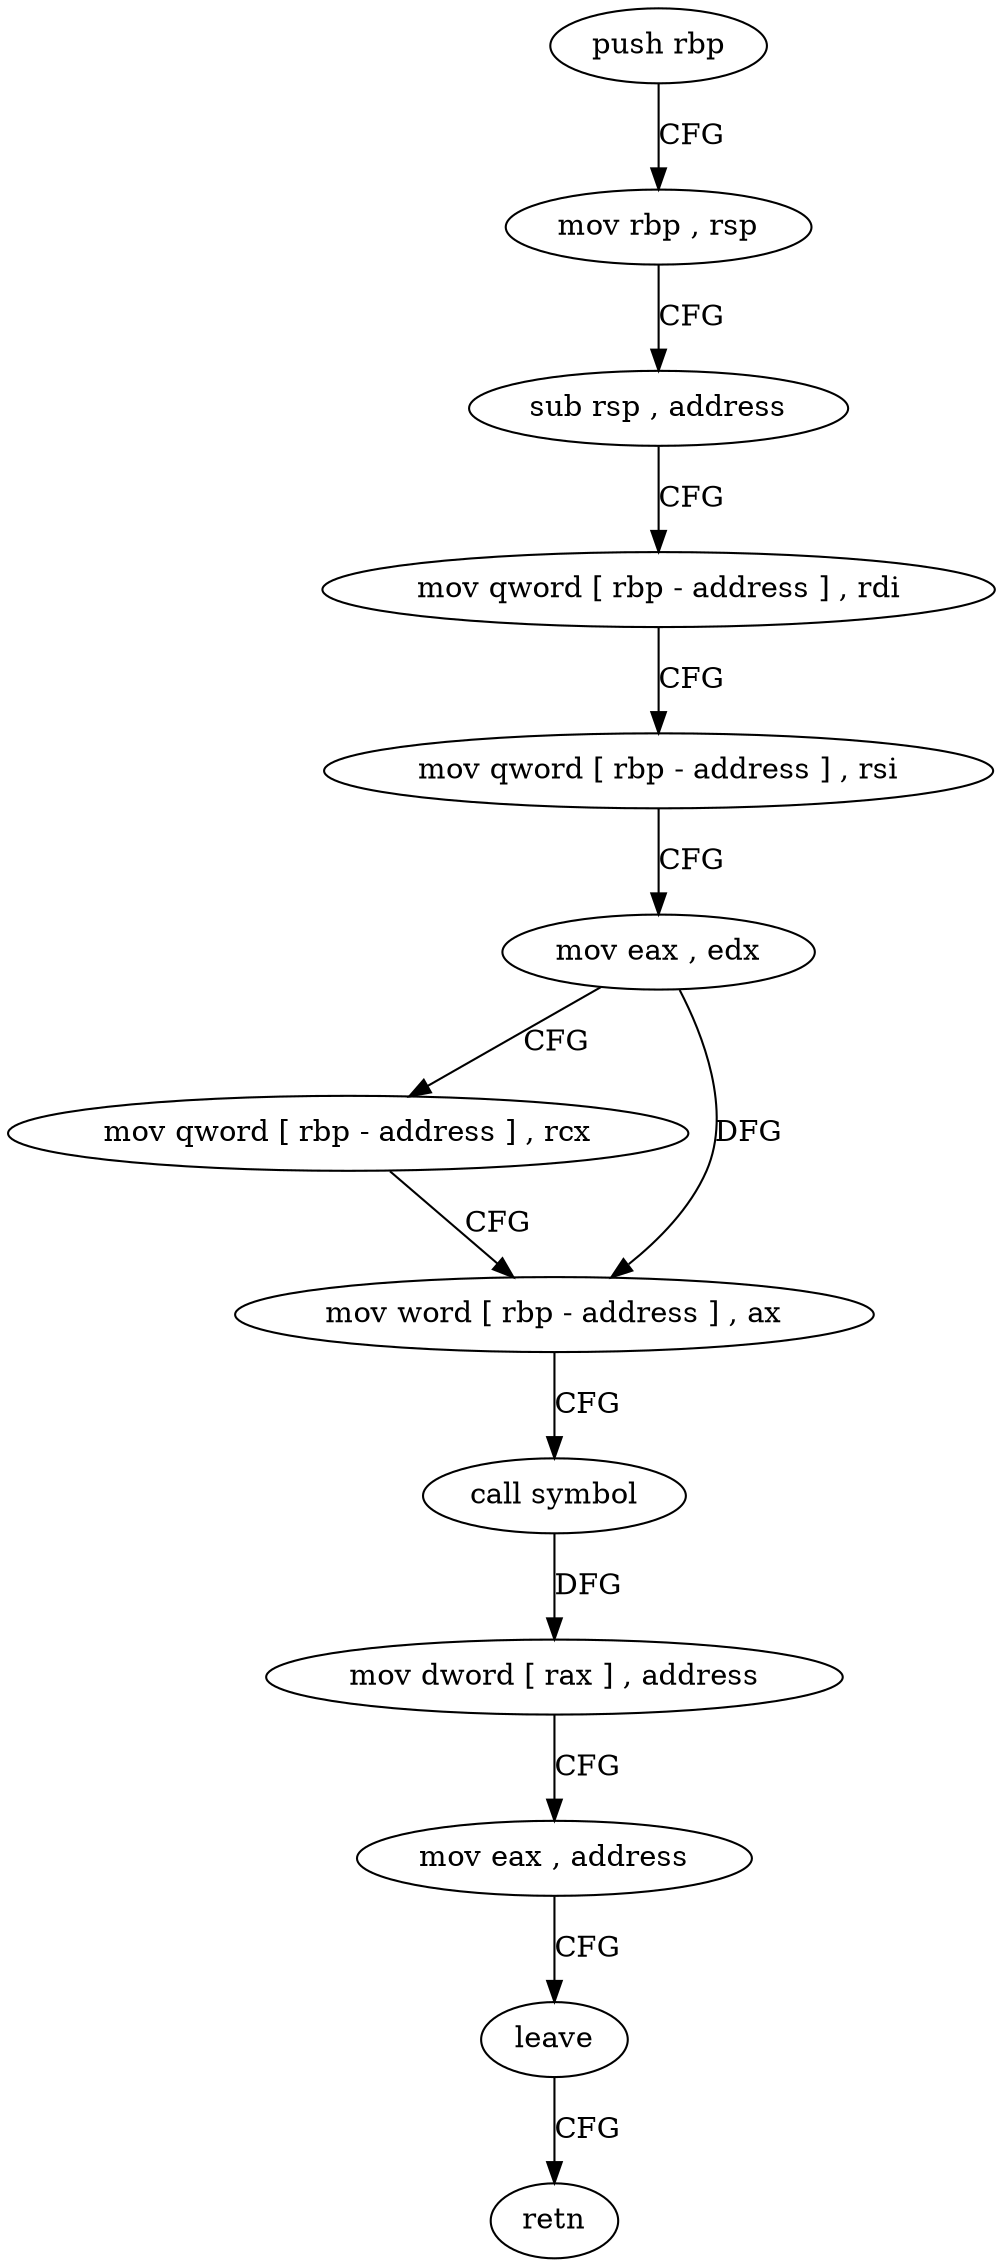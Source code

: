 digraph "func" {
"4457164" [label = "push rbp" ]
"4457165" [label = "mov rbp , rsp" ]
"4457168" [label = "sub rsp , address" ]
"4457172" [label = "mov qword [ rbp - address ] , rdi" ]
"4457176" [label = "mov qword [ rbp - address ] , rsi" ]
"4457180" [label = "mov eax , edx" ]
"4457182" [label = "mov qword [ rbp - address ] , rcx" ]
"4457186" [label = "mov word [ rbp - address ] , ax" ]
"4457190" [label = "call symbol" ]
"4457195" [label = "mov dword [ rax ] , address" ]
"4457201" [label = "mov eax , address" ]
"4457206" [label = "leave" ]
"4457207" [label = "retn" ]
"4457164" -> "4457165" [ label = "CFG" ]
"4457165" -> "4457168" [ label = "CFG" ]
"4457168" -> "4457172" [ label = "CFG" ]
"4457172" -> "4457176" [ label = "CFG" ]
"4457176" -> "4457180" [ label = "CFG" ]
"4457180" -> "4457182" [ label = "CFG" ]
"4457180" -> "4457186" [ label = "DFG" ]
"4457182" -> "4457186" [ label = "CFG" ]
"4457186" -> "4457190" [ label = "CFG" ]
"4457190" -> "4457195" [ label = "DFG" ]
"4457195" -> "4457201" [ label = "CFG" ]
"4457201" -> "4457206" [ label = "CFG" ]
"4457206" -> "4457207" [ label = "CFG" ]
}
